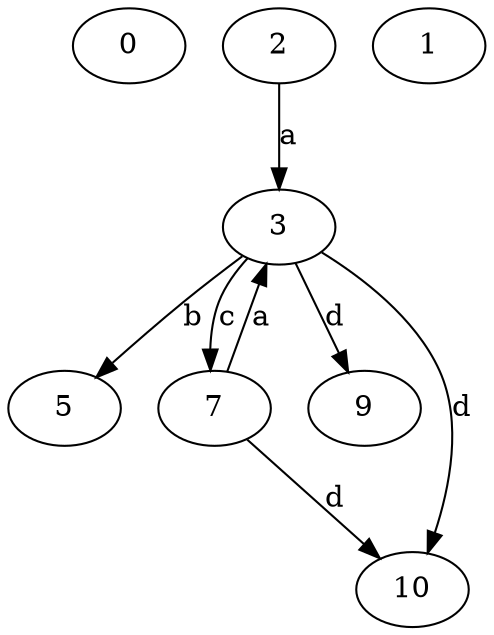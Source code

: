 strict digraph  {
0;
2;
3;
1;
5;
7;
9;
10;
2 -> 3  [label=a];
3 -> 5  [label=b];
3 -> 7  [label=c];
3 -> 9  [label=d];
3 -> 10  [label=d];
7 -> 3  [label=a];
7 -> 10  [label=d];
}
